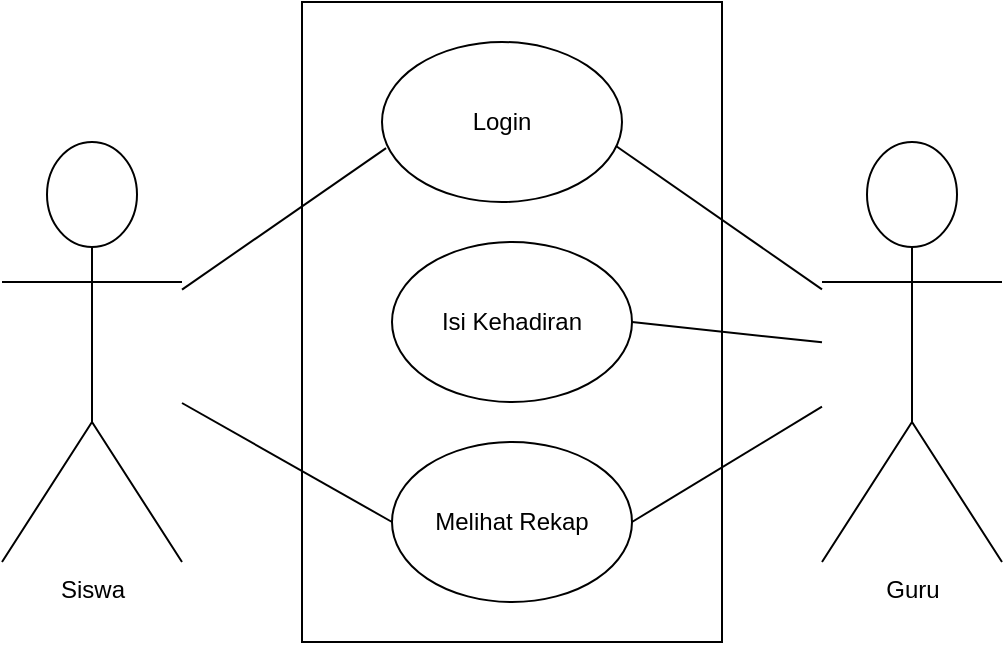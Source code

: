 <mxfile version="24.7.7">
  <diagram name="Page-1" id="gF3jAjVGjFKLHG-XjP7I">
    <mxGraphModel dx="1434" dy="772" grid="1" gridSize="10" guides="1" tooltips="1" connect="1" arrows="1" fold="1" page="1" pageScale="1" pageWidth="850" pageHeight="1100" math="0" shadow="0">
      <root>
        <mxCell id="0" />
        <mxCell id="1" parent="0" />
        <mxCell id="Iv7Co-_an_2klBfU_7K4-2" value="Guru" style="shape=umlActor;verticalLabelPosition=bottom;verticalAlign=top;html=1;outlineConnect=0;" parent="1" vertex="1">
          <mxGeometry x="620" y="280" width="90" height="210" as="geometry" />
        </mxCell>
        <mxCell id="Iv7Co-_an_2klBfU_7K4-5" value="" style="rounded=0;whiteSpace=wrap;html=1;" parent="1" vertex="1">
          <mxGeometry x="360" y="210" width="210" height="320" as="geometry" />
        </mxCell>
        <mxCell id="Iv7Co-_an_2klBfU_7K4-6" value="Siswa" style="shape=umlActor;verticalLabelPosition=bottom;verticalAlign=top;html=1;outlineConnect=0;" parent="1" vertex="1">
          <mxGeometry x="210" y="280" width="90" height="210" as="geometry" />
        </mxCell>
        <mxCell id="Iv7Co-_an_2klBfU_7K4-7" value="Login" style="ellipse;whiteSpace=wrap;html=1;" parent="1" vertex="1">
          <mxGeometry x="400" y="230" width="120" height="80" as="geometry" />
        </mxCell>
        <mxCell id="Iv7Co-_an_2klBfU_7K4-8" value="Isi Kehadiran&lt;span style=&quot;color: rgba(0, 0, 0, 0); font-family: monospace; font-size: 0px; text-align: start; text-wrap: nowrap;&quot;&gt;%3CmxGraphModel%3E%3Croot%3E%3CmxCell%20id%3D%220%22%2F%3E%3CmxCell%20id%3D%221%22%20parent%3D%220%22%2F%3E%3CmxCell%20id%3D%222%22%20value%3D%22Login%22%20style%3D%22ellipse%3BwhiteSpace%3Dwrap%3Bhtml%3D1%3B%22%20vertex%3D%221%22%20parent%3D%221%22%3E%3CmxGeometry%20x%3D%22400%22%20y%3D%22230%22%20width%3D%22120%22%20height%3D%2280%22%20as%3D%22geometry%22%2F%3E%3C%2FmxCell%3E%3C%2Froot%3E%3C%2FmxGraphModel%3E&lt;/span&gt;" style="ellipse;whiteSpace=wrap;html=1;" parent="1" vertex="1">
          <mxGeometry x="405" y="330" width="120" height="80" as="geometry" />
        </mxCell>
        <mxCell id="Iv7Co-_an_2klBfU_7K4-9" value="Melihat Rekap" style="ellipse;whiteSpace=wrap;html=1;" parent="1" vertex="1">
          <mxGeometry x="405" y="430" width="120" height="80" as="geometry" />
        </mxCell>
        <mxCell id="Iv7Co-_an_2klBfU_7K4-12" value="" style="endArrow=none;html=1;rounded=0;entryX=0.017;entryY=0.663;entryDx=0;entryDy=0;entryPerimeter=0;" parent="1" source="Iv7Co-_an_2klBfU_7K4-6" target="Iv7Co-_an_2klBfU_7K4-7" edge="1">
          <mxGeometry width="50" height="50" relative="1" as="geometry">
            <mxPoint x="400" y="420" as="sourcePoint" />
            <mxPoint x="450" y="370" as="targetPoint" />
          </mxGeometry>
        </mxCell>
        <mxCell id="Iv7Co-_an_2klBfU_7K4-14" value="" style="endArrow=none;html=1;rounded=0;entryX=0;entryY=0.5;entryDx=0;entryDy=0;" parent="1" source="Iv7Co-_an_2klBfU_7K4-6" target="Iv7Co-_an_2klBfU_7K4-9" edge="1">
          <mxGeometry width="50" height="50" relative="1" as="geometry">
            <mxPoint x="290" y="481" as="sourcePoint" />
            <mxPoint x="392" y="410" as="targetPoint" />
          </mxGeometry>
        </mxCell>
        <mxCell id="Iv7Co-_an_2klBfU_7K4-15" value="" style="endArrow=none;html=1;rounded=0;exitX=0.975;exitY=0.65;exitDx=0;exitDy=0;exitPerimeter=0;" parent="1" source="Iv7Co-_an_2klBfU_7K4-7" target="Iv7Co-_an_2klBfU_7K4-2" edge="1">
          <mxGeometry width="50" height="50" relative="1" as="geometry">
            <mxPoint x="500" y="391" as="sourcePoint" />
            <mxPoint x="602" y="320" as="targetPoint" />
          </mxGeometry>
        </mxCell>
        <mxCell id="Iv7Co-_an_2klBfU_7K4-16" value="" style="endArrow=none;html=1;rounded=0;exitX=1;exitY=0.5;exitDx=0;exitDy=0;" parent="1" source="Iv7Co-_an_2klBfU_7K4-8" target="Iv7Co-_an_2klBfU_7K4-2" edge="1">
          <mxGeometry width="50" height="50" relative="1" as="geometry">
            <mxPoint x="530" y="370" as="sourcePoint" />
            <mxPoint x="633" y="442" as="targetPoint" />
          </mxGeometry>
        </mxCell>
        <mxCell id="Iv7Co-_an_2klBfU_7K4-17" value="" style="endArrow=none;html=1;rounded=0;exitX=1;exitY=0.5;exitDx=0;exitDy=0;" parent="1" source="Iv7Co-_an_2klBfU_7K4-9" target="Iv7Co-_an_2klBfU_7K4-2" edge="1">
          <mxGeometry width="50" height="50" relative="1" as="geometry">
            <mxPoint x="550" y="460" as="sourcePoint" />
            <mxPoint x="645" y="470" as="targetPoint" />
          </mxGeometry>
        </mxCell>
      </root>
    </mxGraphModel>
  </diagram>
</mxfile>
